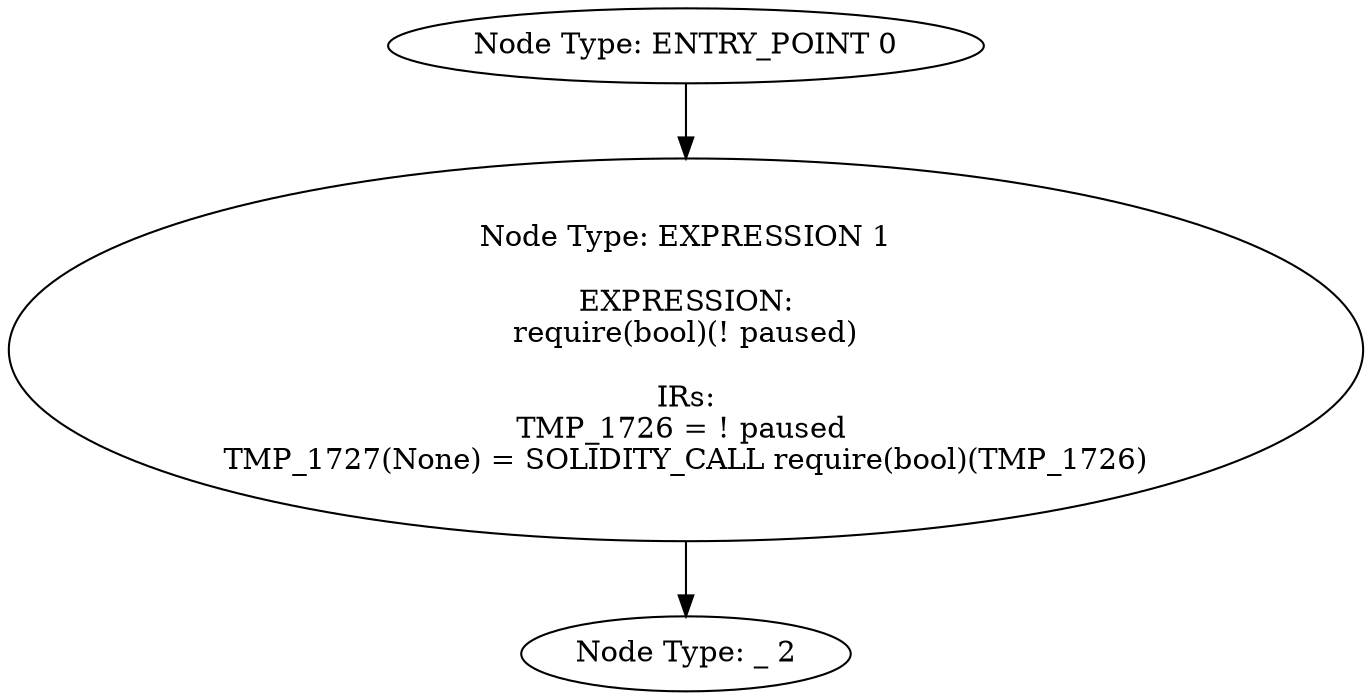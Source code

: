 digraph{
0[label="Node Type: ENTRY_POINT 0
"];
0->1;
1[label="Node Type: EXPRESSION 1

EXPRESSION:
require(bool)(! paused)

IRs:
TMP_1726 = ! paused 
TMP_1727(None) = SOLIDITY_CALL require(bool)(TMP_1726)"];
1->2;
2[label="Node Type: _ 2
"];
}
